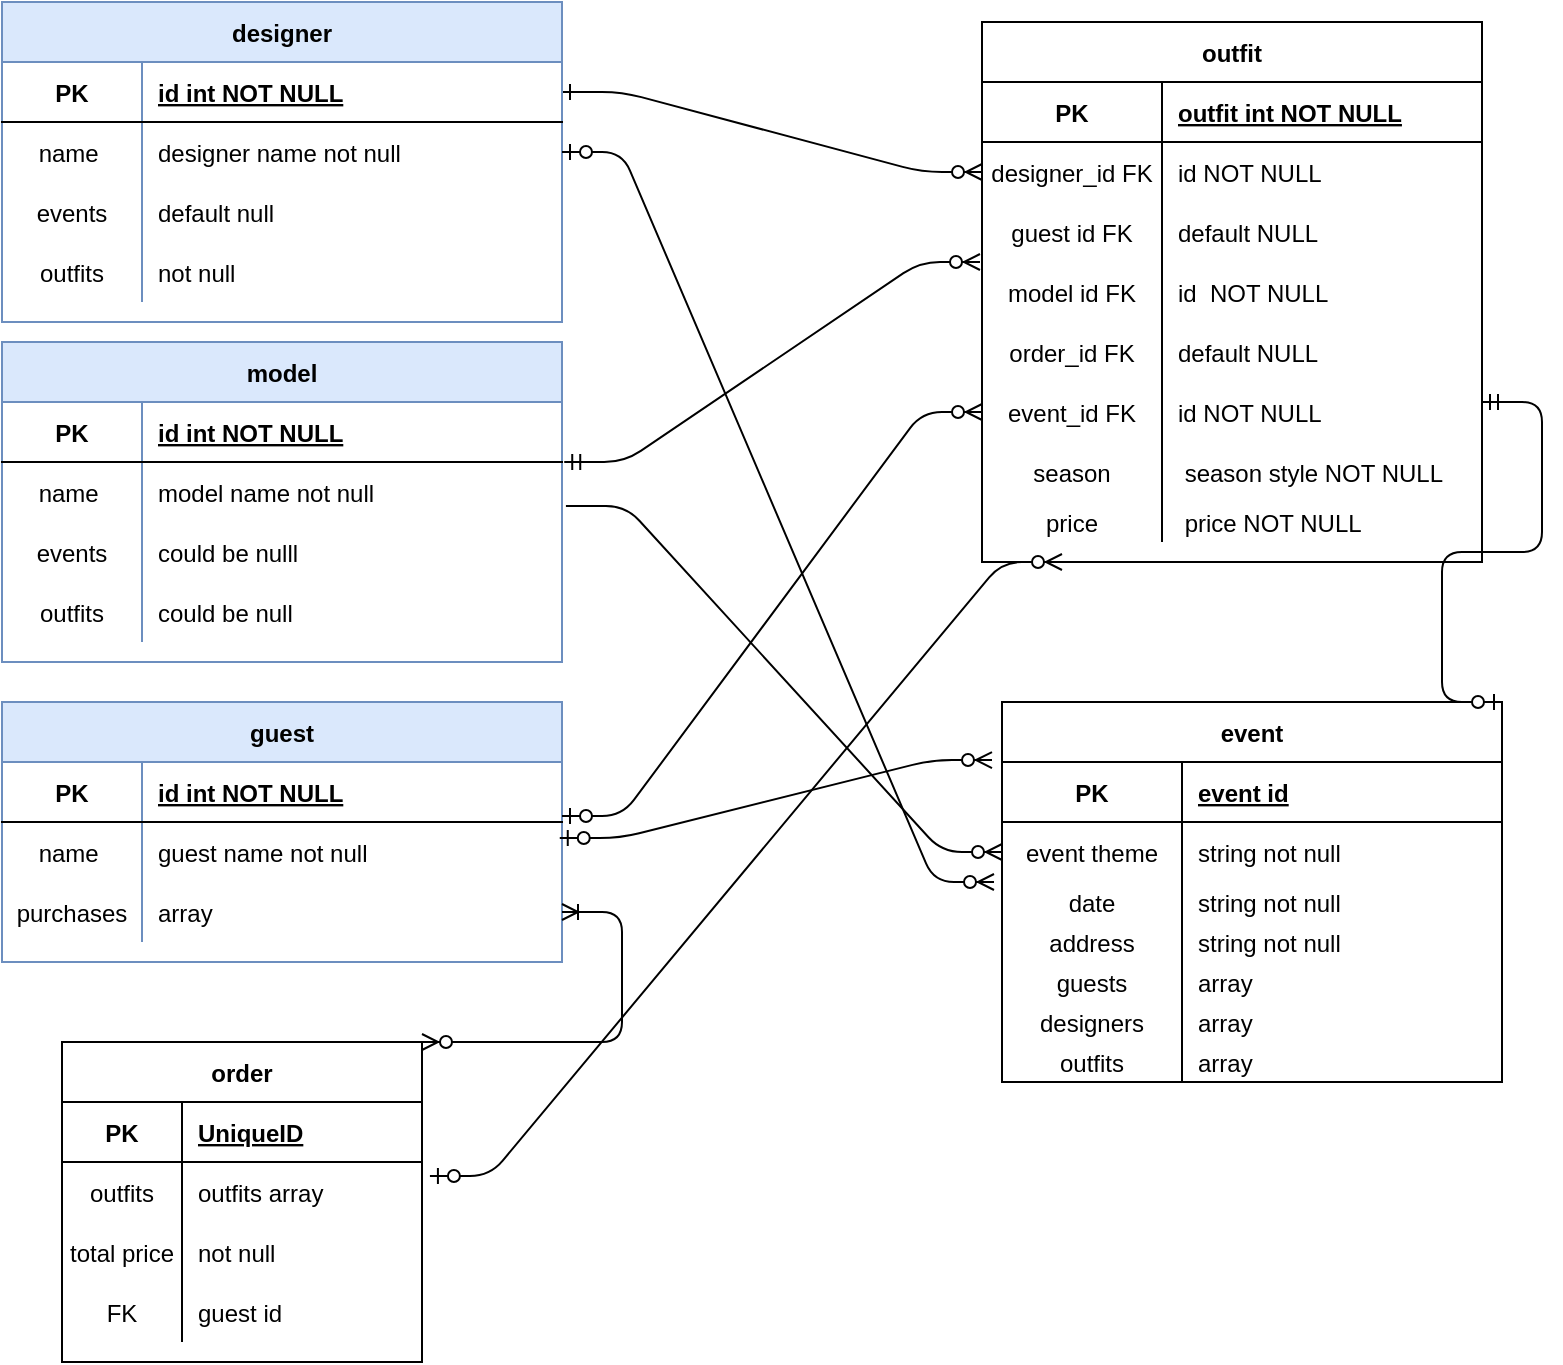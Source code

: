 <mxfile version="14.9.6" type="github">
  <diagram id="R2lEEEUBdFMjLlhIrx00" name="Page-1">
    <mxGraphModel dx="1796" dy="569" grid="1" gridSize="10" guides="1" tooltips="1" connect="1" arrows="1" fold="1" page="1" pageScale="1" pageWidth="850" pageHeight="1100" math="0" shadow="0" extFonts="Permanent Marker^https://fonts.googleapis.com/css?family=Permanent+Marker">
      <root>
        <mxCell id="0" />
        <mxCell id="1" parent="0" />
        <mxCell id="C-vyLk0tnHw3VtMMgP7b-1" value="" style="edgeStyle=entityRelationEdgeStyle;endArrow=ERzeroToMany;startArrow=ERone;endFill=1;startFill=0;" parent="1" source="C-vyLk0tnHw3VtMMgP7b-24" target="C-vyLk0tnHw3VtMMgP7b-6" edge="1">
          <mxGeometry width="100" height="100" relative="1" as="geometry">
            <mxPoint x="340" y="720" as="sourcePoint" />
            <mxPoint x="440" y="620" as="targetPoint" />
          </mxGeometry>
        </mxCell>
        <mxCell id="C-vyLk0tnHw3VtMMgP7b-2" value="outfit" style="shape=table;startSize=30;container=1;collapsible=1;childLayout=tableLayout;fixedRows=1;rowLines=0;fontStyle=1;align=center;resizeLast=1;" parent="1" vertex="1">
          <mxGeometry x="480" y="120" width="250" height="270" as="geometry" />
        </mxCell>
        <mxCell id="C-vyLk0tnHw3VtMMgP7b-3" value="" style="shape=partialRectangle;collapsible=0;dropTarget=0;pointerEvents=0;fillColor=none;points=[[0,0.5],[1,0.5]];portConstraint=eastwest;top=0;left=0;right=0;bottom=1;" parent="C-vyLk0tnHw3VtMMgP7b-2" vertex="1">
          <mxGeometry y="30" width="250" height="30" as="geometry" />
        </mxCell>
        <mxCell id="C-vyLk0tnHw3VtMMgP7b-4" value="PK" style="shape=partialRectangle;overflow=hidden;connectable=0;fillColor=none;top=0;left=0;bottom=0;right=0;fontStyle=1;" parent="C-vyLk0tnHw3VtMMgP7b-3" vertex="1">
          <mxGeometry width="90" height="30" as="geometry" />
        </mxCell>
        <mxCell id="C-vyLk0tnHw3VtMMgP7b-5" value="outfit int NOT NULL " style="shape=partialRectangle;overflow=hidden;connectable=0;fillColor=none;top=0;left=0;bottom=0;right=0;align=left;spacingLeft=6;fontStyle=5;" parent="C-vyLk0tnHw3VtMMgP7b-3" vertex="1">
          <mxGeometry x="90" width="160" height="30" as="geometry" />
        </mxCell>
        <mxCell id="C-vyLk0tnHw3VtMMgP7b-6" value="" style="shape=partialRectangle;collapsible=0;dropTarget=0;pointerEvents=0;fillColor=none;points=[[0,0.5],[1,0.5]];portConstraint=eastwest;top=0;left=0;right=0;bottom=0;" parent="C-vyLk0tnHw3VtMMgP7b-2" vertex="1">
          <mxGeometry y="60" width="250" height="30" as="geometry" />
        </mxCell>
        <mxCell id="C-vyLk0tnHw3VtMMgP7b-7" value="designer_id FK" style="shape=partialRectangle;overflow=hidden;connectable=0;fillColor=none;top=0;left=0;bottom=0;right=0;" parent="C-vyLk0tnHw3VtMMgP7b-6" vertex="1">
          <mxGeometry width="90" height="30" as="geometry" />
        </mxCell>
        <mxCell id="C-vyLk0tnHw3VtMMgP7b-8" value="id NOT NULL" style="shape=partialRectangle;overflow=hidden;connectable=0;fillColor=none;top=0;left=0;bottom=0;right=0;align=left;spacingLeft=6;" parent="C-vyLk0tnHw3VtMMgP7b-6" vertex="1">
          <mxGeometry x="90" width="160" height="30" as="geometry" />
        </mxCell>
        <mxCell id="C-vyLk0tnHw3VtMMgP7b-9" value="" style="shape=partialRectangle;collapsible=0;dropTarget=0;pointerEvents=0;fillColor=none;points=[[0,0.5],[1,0.5]];portConstraint=eastwest;top=0;left=0;right=0;bottom=0;" parent="C-vyLk0tnHw3VtMMgP7b-2" vertex="1">
          <mxGeometry y="90" width="250" height="30" as="geometry" />
        </mxCell>
        <mxCell id="C-vyLk0tnHw3VtMMgP7b-10" value="guest id FK" style="shape=partialRectangle;overflow=hidden;connectable=0;fillColor=none;top=0;left=0;bottom=0;right=0;" parent="C-vyLk0tnHw3VtMMgP7b-9" vertex="1">
          <mxGeometry width="90" height="30" as="geometry" />
        </mxCell>
        <mxCell id="C-vyLk0tnHw3VtMMgP7b-11" value="default NULL" style="shape=partialRectangle;overflow=hidden;connectable=0;fillColor=none;top=0;left=0;bottom=0;right=0;align=left;spacingLeft=6;" parent="C-vyLk0tnHw3VtMMgP7b-9" vertex="1">
          <mxGeometry x="90" width="160" height="30" as="geometry" />
        </mxCell>
        <mxCell id="kGOrI9BteQPWsSAid7hX-13" value="" style="shape=partialRectangle;collapsible=0;dropTarget=0;pointerEvents=0;fillColor=none;points=[[0,0.5],[1,0.5]];portConstraint=eastwest;top=0;left=0;right=0;bottom=0;" vertex="1" parent="C-vyLk0tnHw3VtMMgP7b-2">
          <mxGeometry y="120" width="250" height="30" as="geometry" />
        </mxCell>
        <mxCell id="kGOrI9BteQPWsSAid7hX-14" value="model id FK" style="shape=partialRectangle;overflow=hidden;connectable=0;fillColor=none;top=0;left=0;bottom=0;right=0;" vertex="1" parent="kGOrI9BteQPWsSAid7hX-13">
          <mxGeometry width="90" height="30" as="geometry" />
        </mxCell>
        <mxCell id="kGOrI9BteQPWsSAid7hX-15" value="id  NOT NULL" style="shape=partialRectangle;overflow=hidden;connectable=0;fillColor=none;top=0;left=0;bottom=0;right=0;align=left;spacingLeft=6;" vertex="1" parent="kGOrI9BteQPWsSAid7hX-13">
          <mxGeometry x="90" width="160" height="30" as="geometry" />
        </mxCell>
        <mxCell id="kGOrI9BteQPWsSAid7hX-16" value="" style="shape=partialRectangle;collapsible=0;dropTarget=0;pointerEvents=0;fillColor=none;points=[[0,0.5],[1,0.5]];portConstraint=eastwest;top=0;left=0;right=0;bottom=0;" vertex="1" parent="C-vyLk0tnHw3VtMMgP7b-2">
          <mxGeometry y="150" width="250" height="30" as="geometry" />
        </mxCell>
        <mxCell id="kGOrI9BteQPWsSAid7hX-17" value="order_id FK" style="shape=partialRectangle;overflow=hidden;connectable=0;fillColor=none;top=0;left=0;bottom=0;right=0;" vertex="1" parent="kGOrI9BteQPWsSAid7hX-16">
          <mxGeometry width="90" height="30" as="geometry" />
        </mxCell>
        <mxCell id="kGOrI9BteQPWsSAid7hX-18" value="default NULL" style="shape=partialRectangle;overflow=hidden;connectable=0;fillColor=none;top=0;left=0;bottom=0;right=0;align=left;spacingLeft=6;" vertex="1" parent="kGOrI9BteQPWsSAid7hX-16">
          <mxGeometry x="90" width="160" height="30" as="geometry" />
        </mxCell>
        <mxCell id="kGOrI9BteQPWsSAid7hX-20" value="" style="shape=partialRectangle;collapsible=0;dropTarget=0;pointerEvents=0;fillColor=none;points=[[0,0.5],[1,0.5]];portConstraint=eastwest;top=0;left=0;right=0;bottom=0;" vertex="1" parent="C-vyLk0tnHw3VtMMgP7b-2">
          <mxGeometry y="180" width="250" height="30" as="geometry" />
        </mxCell>
        <mxCell id="kGOrI9BteQPWsSAid7hX-21" value="event_id FK" style="shape=partialRectangle;overflow=hidden;connectable=0;fillColor=none;top=0;left=0;bottom=0;right=0;" vertex="1" parent="kGOrI9BteQPWsSAid7hX-20">
          <mxGeometry width="90" height="30" as="geometry" />
        </mxCell>
        <mxCell id="kGOrI9BteQPWsSAid7hX-22" value="id NOT NULL" style="shape=partialRectangle;overflow=hidden;connectable=0;fillColor=none;top=0;left=0;bottom=0;right=0;align=left;spacingLeft=6;" vertex="1" parent="kGOrI9BteQPWsSAid7hX-20">
          <mxGeometry x="90" width="160" height="30" as="geometry" />
        </mxCell>
        <mxCell id="kGOrI9BteQPWsSAid7hX-23" value="" style="shape=partialRectangle;collapsible=0;dropTarget=0;pointerEvents=0;fillColor=none;points=[[0,0.5],[1,0.5]];portConstraint=eastwest;top=0;left=0;right=0;bottom=0;" vertex="1" parent="C-vyLk0tnHw3VtMMgP7b-2">
          <mxGeometry y="210" width="250" height="30" as="geometry" />
        </mxCell>
        <mxCell id="kGOrI9BteQPWsSAid7hX-24" value="season" style="shape=partialRectangle;overflow=hidden;connectable=0;fillColor=none;top=0;left=0;bottom=0;right=0;" vertex="1" parent="kGOrI9BteQPWsSAid7hX-23">
          <mxGeometry width="90" height="30" as="geometry" />
        </mxCell>
        <mxCell id="kGOrI9BteQPWsSAid7hX-25" value=" season style NOT NULL" style="shape=partialRectangle;overflow=hidden;connectable=0;fillColor=none;top=0;left=0;bottom=0;right=0;align=left;spacingLeft=6;" vertex="1" parent="kGOrI9BteQPWsSAid7hX-23">
          <mxGeometry x="90" width="160" height="30" as="geometry" />
        </mxCell>
        <mxCell id="kGOrI9BteQPWsSAid7hX-79" value="" style="shape=partialRectangle;collapsible=0;dropTarget=0;pointerEvents=0;fillColor=none;points=[[0,0.5],[1,0.5]];portConstraint=eastwest;top=0;left=0;right=0;bottom=0;" vertex="1" parent="C-vyLk0tnHw3VtMMgP7b-2">
          <mxGeometry y="240" width="250" height="20" as="geometry" />
        </mxCell>
        <mxCell id="kGOrI9BteQPWsSAid7hX-80" value="price" style="shape=partialRectangle;overflow=hidden;connectable=0;fillColor=none;top=0;left=0;bottom=0;right=0;" vertex="1" parent="kGOrI9BteQPWsSAid7hX-79">
          <mxGeometry width="90" height="20" as="geometry" />
        </mxCell>
        <mxCell id="kGOrI9BteQPWsSAid7hX-81" value=" price NOT NULL" style="shape=partialRectangle;overflow=hidden;connectable=0;fillColor=none;top=0;left=0;bottom=0;right=0;align=left;spacingLeft=6;" vertex="1" parent="kGOrI9BteQPWsSAid7hX-79">
          <mxGeometry x="90" width="160" height="20" as="geometry" />
        </mxCell>
        <mxCell id="C-vyLk0tnHw3VtMMgP7b-13" value="event" style="shape=table;startSize=30;container=1;collapsible=1;childLayout=tableLayout;fixedRows=1;rowLines=0;fontStyle=1;align=center;resizeLast=1;" parent="1" vertex="1">
          <mxGeometry x="490" y="460" width="250" height="190" as="geometry" />
        </mxCell>
        <mxCell id="C-vyLk0tnHw3VtMMgP7b-14" value="" style="shape=partialRectangle;collapsible=0;dropTarget=0;pointerEvents=0;fillColor=none;points=[[0,0.5],[1,0.5]];portConstraint=eastwest;top=0;left=0;right=0;bottom=1;" parent="C-vyLk0tnHw3VtMMgP7b-13" vertex="1">
          <mxGeometry y="30" width="250" height="30" as="geometry" />
        </mxCell>
        <mxCell id="C-vyLk0tnHw3VtMMgP7b-15" value="PK" style="shape=partialRectangle;overflow=hidden;connectable=0;fillColor=none;top=0;left=0;bottom=0;right=0;fontStyle=1;" parent="C-vyLk0tnHw3VtMMgP7b-14" vertex="1">
          <mxGeometry width="90" height="30" as="geometry" />
        </mxCell>
        <mxCell id="C-vyLk0tnHw3VtMMgP7b-16" value="event id" style="shape=partialRectangle;overflow=hidden;connectable=0;fillColor=none;top=0;left=0;bottom=0;right=0;align=left;spacingLeft=6;fontStyle=5;" parent="C-vyLk0tnHw3VtMMgP7b-14" vertex="1">
          <mxGeometry x="90" width="160" height="30" as="geometry" />
        </mxCell>
        <mxCell id="kGOrI9BteQPWsSAid7hX-45" value="" style="shape=partialRectangle;collapsible=0;dropTarget=0;pointerEvents=0;fillColor=none;points=[[0,0.5],[1,0.5]];portConstraint=eastwest;top=0;left=0;right=0;bottom=0;" vertex="1" parent="C-vyLk0tnHw3VtMMgP7b-13">
          <mxGeometry y="60" width="250" height="30" as="geometry" />
        </mxCell>
        <mxCell id="kGOrI9BteQPWsSAid7hX-46" value="event theme" style="shape=partialRectangle;overflow=hidden;connectable=0;fillColor=none;top=0;left=0;bottom=0;right=0;" vertex="1" parent="kGOrI9BteQPWsSAid7hX-45">
          <mxGeometry width="90" height="30" as="geometry" />
        </mxCell>
        <mxCell id="kGOrI9BteQPWsSAid7hX-47" value="string not null" style="shape=partialRectangle;overflow=hidden;connectable=0;fillColor=none;top=0;left=0;bottom=0;right=0;align=left;spacingLeft=6;" vertex="1" parent="kGOrI9BteQPWsSAid7hX-45">
          <mxGeometry x="90" width="160" height="30" as="geometry" />
        </mxCell>
        <mxCell id="kGOrI9BteQPWsSAid7hX-76" value="" style="shape=partialRectangle;collapsible=0;dropTarget=0;pointerEvents=0;fillColor=none;points=[[0,0.5],[1,0.5]];portConstraint=eastwest;top=0;left=0;right=0;bottom=0;" vertex="1" parent="C-vyLk0tnHw3VtMMgP7b-13">
          <mxGeometry y="90" width="250" height="20" as="geometry" />
        </mxCell>
        <mxCell id="kGOrI9BteQPWsSAid7hX-77" value="date" style="shape=partialRectangle;overflow=hidden;connectable=0;fillColor=none;top=0;left=0;bottom=0;right=0;" vertex="1" parent="kGOrI9BteQPWsSAid7hX-76">
          <mxGeometry width="90" height="20" as="geometry" />
        </mxCell>
        <mxCell id="kGOrI9BteQPWsSAid7hX-78" value="string not null" style="shape=partialRectangle;overflow=hidden;connectable=0;fillColor=none;top=0;left=0;bottom=0;right=0;align=left;spacingLeft=6;" vertex="1" parent="kGOrI9BteQPWsSAid7hX-76">
          <mxGeometry x="90" width="160" height="20" as="geometry" />
        </mxCell>
        <mxCell id="kGOrI9BteQPWsSAid7hX-100" value="" style="shape=partialRectangle;collapsible=0;dropTarget=0;pointerEvents=0;fillColor=none;points=[[0,0.5],[1,0.5]];portConstraint=eastwest;top=0;left=0;right=0;bottom=0;" vertex="1" parent="C-vyLk0tnHw3VtMMgP7b-13">
          <mxGeometry y="110" width="250" height="20" as="geometry" />
        </mxCell>
        <mxCell id="kGOrI9BteQPWsSAid7hX-101" value="address" style="shape=partialRectangle;overflow=hidden;connectable=0;fillColor=none;top=0;left=0;bottom=0;right=0;" vertex="1" parent="kGOrI9BteQPWsSAid7hX-100">
          <mxGeometry width="90" height="20" as="geometry" />
        </mxCell>
        <mxCell id="kGOrI9BteQPWsSAid7hX-102" value="string not null" style="shape=partialRectangle;overflow=hidden;connectable=0;fillColor=none;top=0;left=0;bottom=0;right=0;align=left;spacingLeft=6;" vertex="1" parent="kGOrI9BteQPWsSAid7hX-100">
          <mxGeometry x="90" width="160" height="20" as="geometry" />
        </mxCell>
        <mxCell id="kGOrI9BteQPWsSAid7hX-103" value="" style="shape=partialRectangle;collapsible=0;dropTarget=0;pointerEvents=0;fillColor=none;points=[[0,0.5],[1,0.5]];portConstraint=eastwest;top=0;left=0;right=0;bottom=0;" vertex="1" parent="C-vyLk0tnHw3VtMMgP7b-13">
          <mxGeometry y="130" width="250" height="20" as="geometry" />
        </mxCell>
        <mxCell id="kGOrI9BteQPWsSAid7hX-104" value="guests" style="shape=partialRectangle;overflow=hidden;connectable=0;fillColor=none;top=0;left=0;bottom=0;right=0;" vertex="1" parent="kGOrI9BteQPWsSAid7hX-103">
          <mxGeometry width="90" height="20" as="geometry" />
        </mxCell>
        <mxCell id="kGOrI9BteQPWsSAid7hX-105" value="array" style="shape=partialRectangle;overflow=hidden;connectable=0;fillColor=none;top=0;left=0;bottom=0;right=0;align=left;spacingLeft=6;" vertex="1" parent="kGOrI9BteQPWsSAid7hX-103">
          <mxGeometry x="90" width="160" height="20" as="geometry" />
        </mxCell>
        <mxCell id="kGOrI9BteQPWsSAid7hX-106" value="" style="shape=partialRectangle;collapsible=0;dropTarget=0;pointerEvents=0;fillColor=none;points=[[0,0.5],[1,0.5]];portConstraint=eastwest;top=0;left=0;right=0;bottom=0;" vertex="1" parent="C-vyLk0tnHw3VtMMgP7b-13">
          <mxGeometry y="150" width="250" height="20" as="geometry" />
        </mxCell>
        <mxCell id="kGOrI9BteQPWsSAid7hX-107" value="designers" style="shape=partialRectangle;overflow=hidden;connectable=0;fillColor=none;top=0;left=0;bottom=0;right=0;" vertex="1" parent="kGOrI9BteQPWsSAid7hX-106">
          <mxGeometry width="90" height="20" as="geometry" />
        </mxCell>
        <mxCell id="kGOrI9BteQPWsSAid7hX-108" value="array" style="shape=partialRectangle;overflow=hidden;connectable=0;fillColor=none;top=0;left=0;bottom=0;right=0;align=left;spacingLeft=6;" vertex="1" parent="kGOrI9BteQPWsSAid7hX-106">
          <mxGeometry x="90" width="160" height="20" as="geometry" />
        </mxCell>
        <mxCell id="kGOrI9BteQPWsSAid7hX-109" value="" style="shape=partialRectangle;collapsible=0;dropTarget=0;pointerEvents=0;fillColor=none;points=[[0,0.5],[1,0.5]];portConstraint=eastwest;top=0;left=0;right=0;bottom=0;" vertex="1" parent="C-vyLk0tnHw3VtMMgP7b-13">
          <mxGeometry y="170" width="250" height="20" as="geometry" />
        </mxCell>
        <mxCell id="kGOrI9BteQPWsSAid7hX-110" value="outfits" style="shape=partialRectangle;overflow=hidden;connectable=0;fillColor=none;top=0;left=0;bottom=0;right=0;" vertex="1" parent="kGOrI9BteQPWsSAid7hX-109">
          <mxGeometry width="90" height="20" as="geometry" />
        </mxCell>
        <mxCell id="kGOrI9BteQPWsSAid7hX-111" value="array" style="shape=partialRectangle;overflow=hidden;connectable=0;fillColor=none;top=0;left=0;bottom=0;right=0;align=left;spacingLeft=6;" vertex="1" parent="kGOrI9BteQPWsSAid7hX-109">
          <mxGeometry x="90" width="160" height="20" as="geometry" />
        </mxCell>
        <mxCell id="C-vyLk0tnHw3VtMMgP7b-23" value="designer" style="shape=table;startSize=30;container=1;collapsible=1;childLayout=tableLayout;fixedRows=1;rowLines=0;fontStyle=1;align=center;resizeLast=1;fillColor=#dae8fc;strokeColor=#6c8ebf;" parent="1" vertex="1">
          <mxGeometry x="-10" y="110" width="280" height="160" as="geometry" />
        </mxCell>
        <mxCell id="C-vyLk0tnHw3VtMMgP7b-24" value="" style="shape=partialRectangle;collapsible=0;dropTarget=0;pointerEvents=0;fillColor=none;points=[[0,0.5],[1,0.5]];portConstraint=eastwest;top=0;left=0;right=0;bottom=1;" parent="C-vyLk0tnHw3VtMMgP7b-23" vertex="1">
          <mxGeometry y="30" width="280" height="30" as="geometry" />
        </mxCell>
        <mxCell id="C-vyLk0tnHw3VtMMgP7b-25" value="PK" style="shape=partialRectangle;overflow=hidden;connectable=0;fillColor=none;top=0;left=0;bottom=0;right=0;fontStyle=1;" parent="C-vyLk0tnHw3VtMMgP7b-24" vertex="1">
          <mxGeometry width="70" height="30" as="geometry" />
        </mxCell>
        <object label="id int NOT NULL" id="C-vyLk0tnHw3VtMMgP7b-26">
          <mxCell style="shape=partialRectangle;overflow=hidden;connectable=0;fillColor=none;top=0;left=0;bottom=0;right=0;align=left;spacingLeft=6;fontStyle=5;" parent="C-vyLk0tnHw3VtMMgP7b-24" vertex="1">
            <mxGeometry x="70" width="210" height="30" as="geometry" />
          </mxCell>
        </object>
        <mxCell id="C-vyLk0tnHw3VtMMgP7b-27" value="" style="shape=partialRectangle;collapsible=0;dropTarget=0;pointerEvents=0;fillColor=none;points=[[0,0.5],[1,0.5]];portConstraint=eastwest;top=0;left=0;right=0;bottom=0;" parent="C-vyLk0tnHw3VtMMgP7b-23" vertex="1">
          <mxGeometry y="60" width="280" height="30" as="geometry" />
        </mxCell>
        <mxCell id="C-vyLk0tnHw3VtMMgP7b-28" value="name " style="shape=partialRectangle;overflow=hidden;connectable=0;fillColor=none;top=0;left=0;bottom=0;right=0;" parent="C-vyLk0tnHw3VtMMgP7b-27" vertex="1">
          <mxGeometry width="70" height="30" as="geometry" />
        </mxCell>
        <mxCell id="C-vyLk0tnHw3VtMMgP7b-29" value="designer name not null " style="shape=partialRectangle;overflow=hidden;connectable=0;fillColor=none;top=0;left=0;bottom=0;right=0;align=left;spacingLeft=6;" parent="C-vyLk0tnHw3VtMMgP7b-27" vertex="1">
          <mxGeometry x="70" width="210" height="30" as="geometry" />
        </mxCell>
        <mxCell id="kGOrI9BteQPWsSAid7hX-119" value="" style="shape=partialRectangle;collapsible=0;dropTarget=0;pointerEvents=0;fillColor=none;points=[[0,0.5],[1,0.5]];portConstraint=eastwest;top=0;left=0;right=0;bottom=0;" vertex="1" parent="C-vyLk0tnHw3VtMMgP7b-23">
          <mxGeometry y="90" width="280" height="30" as="geometry" />
        </mxCell>
        <mxCell id="kGOrI9BteQPWsSAid7hX-120" value="events" style="shape=partialRectangle;overflow=hidden;connectable=0;fillColor=none;top=0;left=0;bottom=0;right=0;" vertex="1" parent="kGOrI9BteQPWsSAid7hX-119">
          <mxGeometry width="70" height="30" as="geometry" />
        </mxCell>
        <mxCell id="kGOrI9BteQPWsSAid7hX-121" value="default null" style="shape=partialRectangle;overflow=hidden;connectable=0;fillColor=none;top=0;left=0;bottom=0;right=0;align=left;spacingLeft=6;" vertex="1" parent="kGOrI9BteQPWsSAid7hX-119">
          <mxGeometry x="70" width="210" height="30" as="geometry" />
        </mxCell>
        <mxCell id="kGOrI9BteQPWsSAid7hX-122" value="" style="shape=partialRectangle;collapsible=0;dropTarget=0;pointerEvents=0;fillColor=none;points=[[0,0.5],[1,0.5]];portConstraint=eastwest;top=0;left=0;right=0;bottom=0;" vertex="1" parent="C-vyLk0tnHw3VtMMgP7b-23">
          <mxGeometry y="120" width="280" height="30" as="geometry" />
        </mxCell>
        <mxCell id="kGOrI9BteQPWsSAid7hX-123" value="outfits" style="shape=partialRectangle;overflow=hidden;connectable=0;fillColor=none;top=0;left=0;bottom=0;right=0;" vertex="1" parent="kGOrI9BteQPWsSAid7hX-122">
          <mxGeometry width="70" height="30" as="geometry" />
        </mxCell>
        <mxCell id="kGOrI9BteQPWsSAid7hX-124" value="not null" style="shape=partialRectangle;overflow=hidden;connectable=0;fillColor=none;top=0;left=0;bottom=0;right=0;align=left;spacingLeft=6;" vertex="1" parent="kGOrI9BteQPWsSAid7hX-122">
          <mxGeometry x="70" width="210" height="30" as="geometry" />
        </mxCell>
        <mxCell id="kGOrI9BteQPWsSAid7hX-6" value="model" style="shape=table;startSize=30;container=1;collapsible=1;childLayout=tableLayout;fixedRows=1;rowLines=0;fontStyle=1;align=center;resizeLast=1;fillColor=#dae8fc;strokeColor=#6c8ebf;" vertex="1" parent="1">
          <mxGeometry x="-10" y="280" width="280" height="160" as="geometry" />
        </mxCell>
        <mxCell id="kGOrI9BteQPWsSAid7hX-7" value="" style="shape=partialRectangle;collapsible=0;dropTarget=0;pointerEvents=0;fillColor=none;points=[[0,0.5],[1,0.5]];portConstraint=eastwest;top=0;left=0;right=0;bottom=1;" vertex="1" parent="kGOrI9BteQPWsSAid7hX-6">
          <mxGeometry y="30" width="280" height="30" as="geometry" />
        </mxCell>
        <mxCell id="kGOrI9BteQPWsSAid7hX-8" value="PK" style="shape=partialRectangle;overflow=hidden;connectable=0;fillColor=none;top=0;left=0;bottom=0;right=0;fontStyle=1;" vertex="1" parent="kGOrI9BteQPWsSAid7hX-7">
          <mxGeometry width="70" height="30" as="geometry" />
        </mxCell>
        <object label="id int NOT NULL" id="kGOrI9BteQPWsSAid7hX-9">
          <mxCell style="shape=partialRectangle;overflow=hidden;connectable=0;fillColor=none;top=0;left=0;bottom=0;right=0;align=left;spacingLeft=6;fontStyle=5;" vertex="1" parent="kGOrI9BteQPWsSAid7hX-7">
            <mxGeometry x="70" width="210" height="30" as="geometry" />
          </mxCell>
        </object>
        <mxCell id="kGOrI9BteQPWsSAid7hX-10" value="" style="shape=partialRectangle;collapsible=0;dropTarget=0;pointerEvents=0;fillColor=none;points=[[0,0.5],[1,0.5]];portConstraint=eastwest;top=0;left=0;right=0;bottom=0;" vertex="1" parent="kGOrI9BteQPWsSAid7hX-6">
          <mxGeometry y="60" width="280" height="30" as="geometry" />
        </mxCell>
        <mxCell id="kGOrI9BteQPWsSAid7hX-11" value="name " style="shape=partialRectangle;overflow=hidden;connectable=0;fillColor=none;top=0;left=0;bottom=0;right=0;" vertex="1" parent="kGOrI9BteQPWsSAid7hX-10">
          <mxGeometry width="70" height="30" as="geometry" />
        </mxCell>
        <mxCell id="kGOrI9BteQPWsSAid7hX-12" value="model name not null" style="shape=partialRectangle;overflow=hidden;connectable=0;fillColor=none;top=0;left=0;bottom=0;right=0;align=left;spacingLeft=6;" vertex="1" parent="kGOrI9BteQPWsSAid7hX-10">
          <mxGeometry x="70" width="210" height="30" as="geometry" />
        </mxCell>
        <mxCell id="kGOrI9BteQPWsSAid7hX-125" value="" style="shape=partialRectangle;collapsible=0;dropTarget=0;pointerEvents=0;fillColor=none;points=[[0,0.5],[1,0.5]];portConstraint=eastwest;top=0;left=0;right=0;bottom=0;" vertex="1" parent="kGOrI9BteQPWsSAid7hX-6">
          <mxGeometry y="90" width="280" height="30" as="geometry" />
        </mxCell>
        <mxCell id="kGOrI9BteQPWsSAid7hX-126" value="events" style="shape=partialRectangle;overflow=hidden;connectable=0;fillColor=none;top=0;left=0;bottom=0;right=0;" vertex="1" parent="kGOrI9BteQPWsSAid7hX-125">
          <mxGeometry width="70" height="30" as="geometry" />
        </mxCell>
        <mxCell id="kGOrI9BteQPWsSAid7hX-127" value="could be nulll" style="shape=partialRectangle;overflow=hidden;connectable=0;fillColor=none;top=0;left=0;bottom=0;right=0;align=left;spacingLeft=6;" vertex="1" parent="kGOrI9BteQPWsSAid7hX-125">
          <mxGeometry x="70" width="210" height="30" as="geometry" />
        </mxCell>
        <mxCell id="kGOrI9BteQPWsSAid7hX-128" value="" style="shape=partialRectangle;collapsible=0;dropTarget=0;pointerEvents=0;fillColor=none;points=[[0,0.5],[1,0.5]];portConstraint=eastwest;top=0;left=0;right=0;bottom=0;" vertex="1" parent="kGOrI9BteQPWsSAid7hX-6">
          <mxGeometry y="120" width="280" height="30" as="geometry" />
        </mxCell>
        <mxCell id="kGOrI9BteQPWsSAid7hX-129" value="outfits" style="shape=partialRectangle;overflow=hidden;connectable=0;fillColor=none;top=0;left=0;bottom=0;right=0;" vertex="1" parent="kGOrI9BteQPWsSAid7hX-128">
          <mxGeometry width="70" height="30" as="geometry" />
        </mxCell>
        <mxCell id="kGOrI9BteQPWsSAid7hX-130" value="could be null " style="shape=partialRectangle;overflow=hidden;connectable=0;fillColor=none;top=0;left=0;bottom=0;right=0;align=left;spacingLeft=6;" vertex="1" parent="kGOrI9BteQPWsSAid7hX-128">
          <mxGeometry x="70" width="210" height="30" as="geometry" />
        </mxCell>
        <mxCell id="kGOrI9BteQPWsSAid7hX-19" value="" style="edgeStyle=entityRelationEdgeStyle;fontSize=12;html=1;endArrow=ERzeroToMany;startArrow=ERmandOne;exitX=1.004;exitY=0;exitDx=0;exitDy=0;exitPerimeter=0;entryX=-0.004;entryY=0;entryDx=0;entryDy=0;entryPerimeter=0;" edge="1" parent="1" source="kGOrI9BteQPWsSAid7hX-10" target="kGOrI9BteQPWsSAid7hX-13">
          <mxGeometry width="100" height="100" relative="1" as="geometry">
            <mxPoint x="410" y="340" as="sourcePoint" />
            <mxPoint x="510" y="240" as="targetPoint" />
          </mxGeometry>
        </mxCell>
        <mxCell id="kGOrI9BteQPWsSAid7hX-48" value="" style="edgeStyle=entityRelationEdgeStyle;fontSize=12;html=1;endArrow=ERzeroToMany;endFill=1;entryX=0;entryY=0.5;entryDx=0;entryDy=0;exitX=1.007;exitY=0.733;exitDx=0;exitDy=0;exitPerimeter=0;" edge="1" parent="1" source="kGOrI9BteQPWsSAid7hX-10">
          <mxGeometry width="100" height="100" relative="1" as="geometry">
            <mxPoint x="250" y="360" as="sourcePoint" />
            <mxPoint x="490" y="535" as="targetPoint" />
          </mxGeometry>
        </mxCell>
        <mxCell id="kGOrI9BteQPWsSAid7hX-50" value="" style="edgeStyle=entityRelationEdgeStyle;fontSize=12;html=1;endArrow=ERzeroToMany;startArrow=ERzeroToOne;exitX=1;exitY=0.5;exitDx=0;exitDy=0;entryX=-0.016;entryY=0;entryDx=0;entryDy=0;entryPerimeter=0;" edge="1" parent="1" source="C-vyLk0tnHw3VtMMgP7b-27" target="kGOrI9BteQPWsSAid7hX-76">
          <mxGeometry width="100" height="100" relative="1" as="geometry">
            <mxPoint x="-90" y="350" as="sourcePoint" />
            <mxPoint x="450" y="550" as="targetPoint" />
          </mxGeometry>
        </mxCell>
        <mxCell id="kGOrI9BteQPWsSAid7hX-68" value="guest" style="shape=table;startSize=30;container=1;collapsible=1;childLayout=tableLayout;fixedRows=1;rowLines=0;fontStyle=1;align=center;resizeLast=1;fillColor=#dae8fc;strokeColor=#6c8ebf;" vertex="1" parent="1">
          <mxGeometry x="-10" y="460" width="280" height="130" as="geometry" />
        </mxCell>
        <mxCell id="kGOrI9BteQPWsSAid7hX-69" value="" style="shape=partialRectangle;collapsible=0;dropTarget=0;pointerEvents=0;fillColor=none;points=[[0,0.5],[1,0.5]];portConstraint=eastwest;top=0;left=0;right=0;bottom=1;" vertex="1" parent="kGOrI9BteQPWsSAid7hX-68">
          <mxGeometry y="30" width="280" height="30" as="geometry" />
        </mxCell>
        <mxCell id="kGOrI9BteQPWsSAid7hX-70" value="PK" style="shape=partialRectangle;overflow=hidden;connectable=0;fillColor=none;top=0;left=0;bottom=0;right=0;fontStyle=1;" vertex="1" parent="kGOrI9BteQPWsSAid7hX-69">
          <mxGeometry width="70" height="30" as="geometry" />
        </mxCell>
        <object label="id int NOT NULL" id="kGOrI9BteQPWsSAid7hX-71">
          <mxCell style="shape=partialRectangle;overflow=hidden;connectable=0;fillColor=none;top=0;left=0;bottom=0;right=0;align=left;spacingLeft=6;fontStyle=5;" vertex="1" parent="kGOrI9BteQPWsSAid7hX-69">
            <mxGeometry x="70" width="210" height="30" as="geometry" />
          </mxCell>
        </object>
        <mxCell id="kGOrI9BteQPWsSAid7hX-72" value="" style="shape=partialRectangle;collapsible=0;dropTarget=0;pointerEvents=0;fillColor=none;points=[[0,0.5],[1,0.5]];portConstraint=eastwest;top=0;left=0;right=0;bottom=0;" vertex="1" parent="kGOrI9BteQPWsSAid7hX-68">
          <mxGeometry y="60" width="280" height="30" as="geometry" />
        </mxCell>
        <mxCell id="kGOrI9BteQPWsSAid7hX-73" value="name " style="shape=partialRectangle;overflow=hidden;connectable=0;fillColor=none;top=0;left=0;bottom=0;right=0;" vertex="1" parent="kGOrI9BteQPWsSAid7hX-72">
          <mxGeometry width="70" height="30" as="geometry" />
        </mxCell>
        <mxCell id="kGOrI9BteQPWsSAid7hX-74" value="guest name not null" style="shape=partialRectangle;overflow=hidden;connectable=0;fillColor=none;top=0;left=0;bottom=0;right=0;align=left;spacingLeft=6;" vertex="1" parent="kGOrI9BteQPWsSAid7hX-72">
          <mxGeometry x="70" width="210" height="30" as="geometry" />
        </mxCell>
        <mxCell id="kGOrI9BteQPWsSAid7hX-131" value="" style="shape=partialRectangle;collapsible=0;dropTarget=0;pointerEvents=0;fillColor=none;points=[[0,0.5],[1,0.5]];portConstraint=eastwest;top=0;left=0;right=0;bottom=0;" vertex="1" parent="kGOrI9BteQPWsSAid7hX-68">
          <mxGeometry y="90" width="280" height="30" as="geometry" />
        </mxCell>
        <mxCell id="kGOrI9BteQPWsSAid7hX-132" value="purchases" style="shape=partialRectangle;overflow=hidden;connectable=0;fillColor=none;top=0;left=0;bottom=0;right=0;" vertex="1" parent="kGOrI9BteQPWsSAid7hX-131">
          <mxGeometry width="70" height="30" as="geometry" />
        </mxCell>
        <mxCell id="kGOrI9BteQPWsSAid7hX-133" value="array" style="shape=partialRectangle;overflow=hidden;connectable=0;fillColor=none;top=0;left=0;bottom=0;right=0;align=left;spacingLeft=6;" vertex="1" parent="kGOrI9BteQPWsSAid7hX-131">
          <mxGeometry x="70" width="210" height="30" as="geometry" />
        </mxCell>
        <mxCell id="kGOrI9BteQPWsSAid7hX-82" value="" style="edgeStyle=entityRelationEdgeStyle;fontSize=12;html=1;endArrow=ERzeroToMany;startArrow=ERzeroToOne;exitX=1;exitY=0.9;exitDx=0;exitDy=0;exitPerimeter=0;entryX=0;entryY=0.5;entryDx=0;entryDy=0;" edge="1" parent="1" source="kGOrI9BteQPWsSAid7hX-69" target="kGOrI9BteQPWsSAid7hX-20">
          <mxGeometry width="100" height="100" relative="1" as="geometry">
            <mxPoint x="430" y="460" as="sourcePoint" />
            <mxPoint x="530" y="360" as="targetPoint" />
          </mxGeometry>
        </mxCell>
        <mxCell id="kGOrI9BteQPWsSAid7hX-83" value="" style="edgeStyle=entityRelationEdgeStyle;fontSize=12;html=1;endArrow=ERzeroToMany;startArrow=ERzeroToOne;exitX=0.996;exitY=0.267;exitDx=0;exitDy=0;exitPerimeter=0;entryX=-0.02;entryY=-0.033;entryDx=0;entryDy=0;entryPerimeter=0;" edge="1" parent="1" source="kGOrI9BteQPWsSAid7hX-72" target="C-vyLk0tnHw3VtMMgP7b-14">
          <mxGeometry width="100" height="100" relative="1" as="geometry">
            <mxPoint x="300" y="457" as="sourcePoint" />
            <mxPoint x="460" y="325" as="targetPoint" />
          </mxGeometry>
        </mxCell>
        <mxCell id="kGOrI9BteQPWsSAid7hX-86" value="" style="edgeStyle=entityRelationEdgeStyle;fontSize=12;html=1;endArrow=ERzeroToOne;startArrow=ERmandOne;entryX=1;entryY=0;entryDx=0;entryDy=0;" edge="1" parent="1" target="C-vyLk0tnHw3VtMMgP7b-13">
          <mxGeometry width="100" height="100" relative="1" as="geometry">
            <mxPoint x="730" y="310" as="sourcePoint" />
            <mxPoint x="830" y="210" as="targetPoint" />
          </mxGeometry>
        </mxCell>
        <mxCell id="kGOrI9BteQPWsSAid7hX-87" value="order" style="shape=table;startSize=30;container=1;collapsible=1;childLayout=tableLayout;fixedRows=1;rowLines=0;fontStyle=1;align=center;resizeLast=1;" vertex="1" parent="1">
          <mxGeometry x="20" y="630" width="180" height="160" as="geometry" />
        </mxCell>
        <mxCell id="kGOrI9BteQPWsSAid7hX-88" value="" style="shape=partialRectangle;collapsible=0;dropTarget=0;pointerEvents=0;fillColor=none;top=0;left=0;bottom=1;right=0;points=[[0,0.5],[1,0.5]];portConstraint=eastwest;" vertex="1" parent="kGOrI9BteQPWsSAid7hX-87">
          <mxGeometry y="30" width="180" height="30" as="geometry" />
        </mxCell>
        <mxCell id="kGOrI9BteQPWsSAid7hX-89" value="PK" style="shape=partialRectangle;connectable=0;fillColor=none;top=0;left=0;bottom=0;right=0;fontStyle=1;overflow=hidden;" vertex="1" parent="kGOrI9BteQPWsSAid7hX-88">
          <mxGeometry width="60" height="30" as="geometry" />
        </mxCell>
        <mxCell id="kGOrI9BteQPWsSAid7hX-90" value="UniqueID" style="shape=partialRectangle;connectable=0;fillColor=none;top=0;left=0;bottom=0;right=0;align=left;spacingLeft=6;fontStyle=5;overflow=hidden;" vertex="1" parent="kGOrI9BteQPWsSAid7hX-88">
          <mxGeometry x="60" width="120" height="30" as="geometry" />
        </mxCell>
        <mxCell id="kGOrI9BteQPWsSAid7hX-91" value="" style="shape=partialRectangle;collapsible=0;dropTarget=0;pointerEvents=0;fillColor=none;top=0;left=0;bottom=0;right=0;points=[[0,0.5],[1,0.5]];portConstraint=eastwest;" vertex="1" parent="kGOrI9BteQPWsSAid7hX-87">
          <mxGeometry y="60" width="180" height="30" as="geometry" />
        </mxCell>
        <mxCell id="kGOrI9BteQPWsSAid7hX-92" value="outfits" style="shape=partialRectangle;connectable=0;fillColor=none;top=0;left=0;bottom=0;right=0;editable=1;overflow=hidden;" vertex="1" parent="kGOrI9BteQPWsSAid7hX-91">
          <mxGeometry width="60" height="30" as="geometry" />
        </mxCell>
        <mxCell id="kGOrI9BteQPWsSAid7hX-93" value="outfits array" style="shape=partialRectangle;connectable=0;fillColor=none;top=0;left=0;bottom=0;right=0;align=left;spacingLeft=6;overflow=hidden;" vertex="1" parent="kGOrI9BteQPWsSAid7hX-91">
          <mxGeometry x="60" width="120" height="30" as="geometry" />
        </mxCell>
        <mxCell id="kGOrI9BteQPWsSAid7hX-94" value="" style="shape=partialRectangle;collapsible=0;dropTarget=0;pointerEvents=0;fillColor=none;top=0;left=0;bottom=0;right=0;points=[[0,0.5],[1,0.5]];portConstraint=eastwest;" vertex="1" parent="kGOrI9BteQPWsSAid7hX-87">
          <mxGeometry y="90" width="180" height="30" as="geometry" />
        </mxCell>
        <mxCell id="kGOrI9BteQPWsSAid7hX-95" value="total price" style="shape=partialRectangle;connectable=0;fillColor=none;top=0;left=0;bottom=0;right=0;editable=1;overflow=hidden;" vertex="1" parent="kGOrI9BteQPWsSAid7hX-94">
          <mxGeometry width="60" height="30" as="geometry" />
        </mxCell>
        <mxCell id="kGOrI9BteQPWsSAid7hX-96" value="not null" style="shape=partialRectangle;connectable=0;fillColor=none;top=0;left=0;bottom=0;right=0;align=left;spacingLeft=6;overflow=hidden;" vertex="1" parent="kGOrI9BteQPWsSAid7hX-94">
          <mxGeometry x="60" width="120" height="30" as="geometry" />
        </mxCell>
        <mxCell id="kGOrI9BteQPWsSAid7hX-97" value="" style="shape=partialRectangle;collapsible=0;dropTarget=0;pointerEvents=0;fillColor=none;top=0;left=0;bottom=0;right=0;points=[[0,0.5],[1,0.5]];portConstraint=eastwest;" vertex="1" parent="kGOrI9BteQPWsSAid7hX-87">
          <mxGeometry y="120" width="180" height="30" as="geometry" />
        </mxCell>
        <mxCell id="kGOrI9BteQPWsSAid7hX-98" value=" FK " style="shape=partialRectangle;connectable=0;fillColor=none;top=0;left=0;bottom=0;right=0;editable=1;overflow=hidden;" vertex="1" parent="kGOrI9BteQPWsSAid7hX-97">
          <mxGeometry width="60" height="30" as="geometry" />
        </mxCell>
        <mxCell id="kGOrI9BteQPWsSAid7hX-99" value="guest id" style="shape=partialRectangle;connectable=0;fillColor=none;top=0;left=0;bottom=0;right=0;align=left;spacingLeft=6;overflow=hidden;" vertex="1" parent="kGOrI9BteQPWsSAid7hX-97">
          <mxGeometry x="60" width="120" height="30" as="geometry" />
        </mxCell>
        <mxCell id="kGOrI9BteQPWsSAid7hX-135" value="" style="edgeStyle=entityRelationEdgeStyle;fontSize=12;html=1;endArrow=ERoneToMany;startArrow=ERzeroToMany;exitX=1;exitY=0;exitDx=0;exitDy=0;" edge="1" parent="1" source="kGOrI9BteQPWsSAid7hX-87" target="kGOrI9BteQPWsSAid7hX-131">
          <mxGeometry width="100" height="100" relative="1" as="geometry">
            <mxPoint x="420" y="670" as="sourcePoint" />
            <mxPoint x="520" y="570" as="targetPoint" />
          </mxGeometry>
        </mxCell>
        <mxCell id="kGOrI9BteQPWsSAid7hX-136" value="" style="edgeStyle=entityRelationEdgeStyle;fontSize=12;html=1;endArrow=ERzeroToMany;startArrow=ERzeroToOne;exitX=1.022;exitY=0.233;exitDx=0;exitDy=0;exitPerimeter=0;" edge="1" parent="1" source="kGOrI9BteQPWsSAid7hX-91">
          <mxGeometry width="100" height="100" relative="1" as="geometry">
            <mxPoint x="420" y="550" as="sourcePoint" />
            <mxPoint x="520" y="390" as="targetPoint" />
          </mxGeometry>
        </mxCell>
      </root>
    </mxGraphModel>
  </diagram>
</mxfile>
